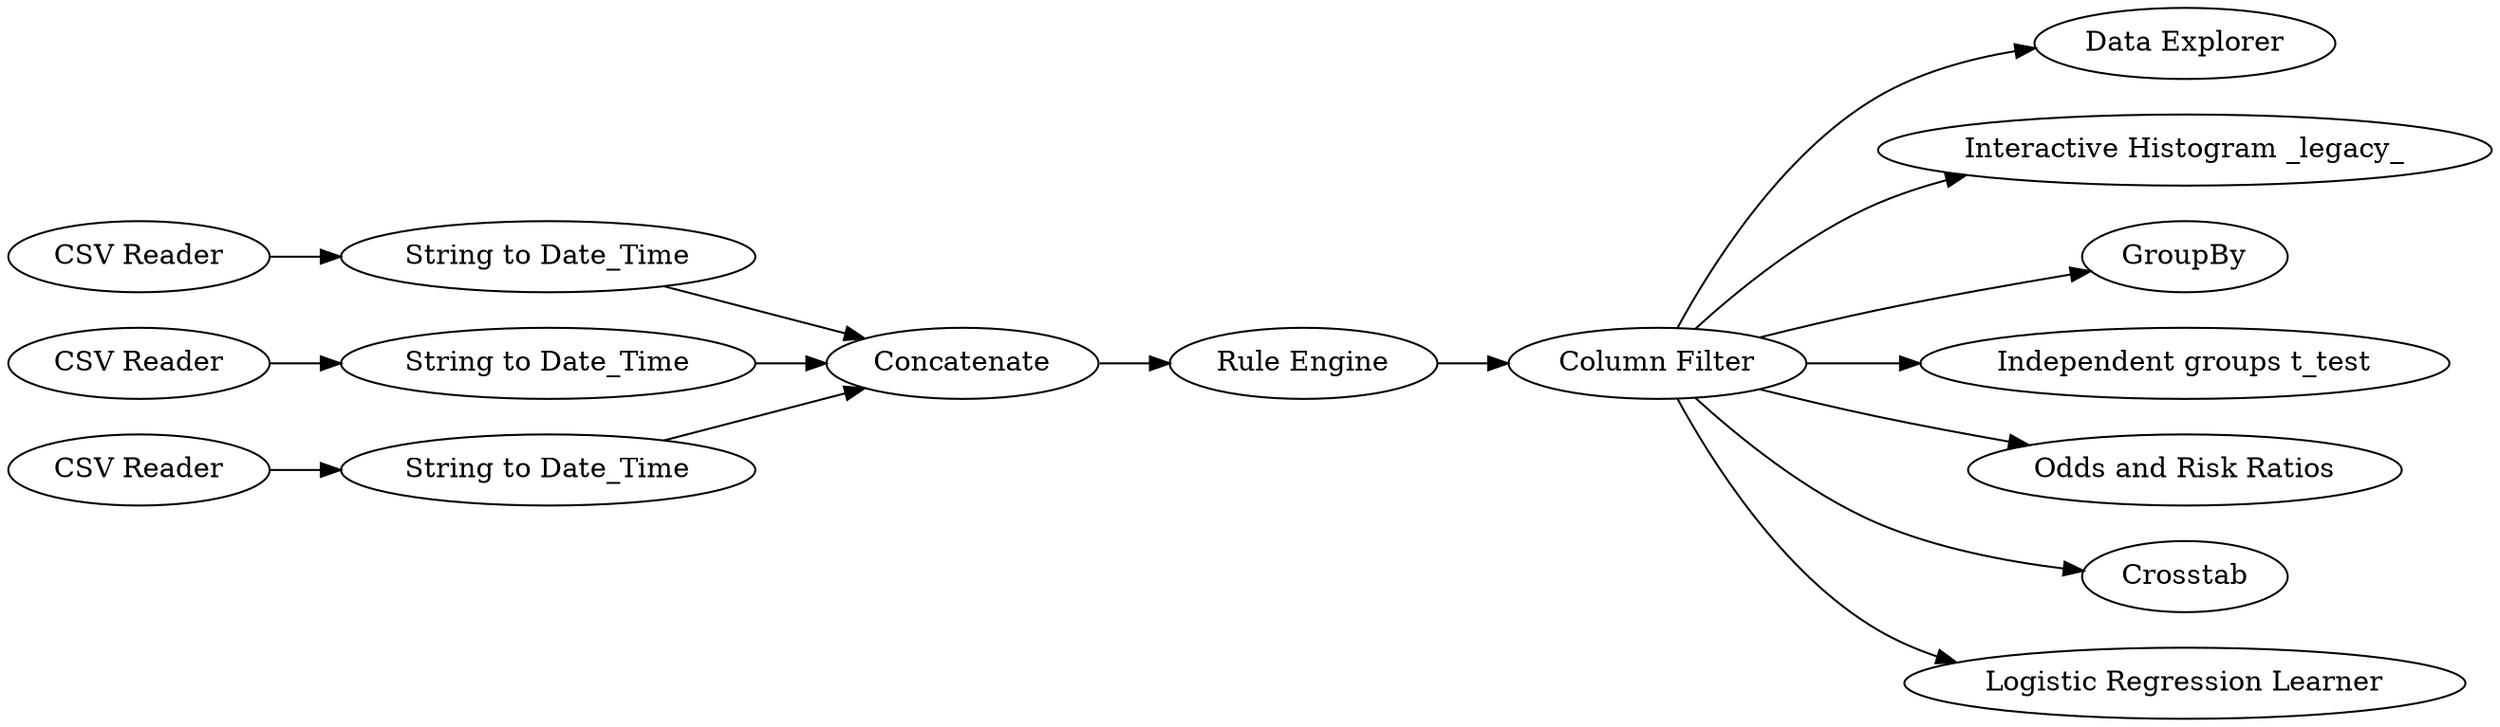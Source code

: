 digraph {
	1 [label="CSV Reader"]
	2 [label="CSV Reader"]
	3 [label="CSV Reader"]
	4 [label="String to Date_Time"]
	5 [label="String to Date_Time"]
	6 [label="String to Date_Time"]
	7 [label=Concatenate]
	8 [label="Rule Engine"]
	10 [label="Data Explorer"]
	11 [label="Column Filter"]
	12 [label="Interactive Histogram _legacy_"]
	13 [label=GroupBy]
	14 [label="Independent groups t_test"]
	16 [label="Odds and Risk Ratios"]
	17 [label=Crosstab]
	18 [label="Logistic Regression Learner"]
	1 -> 4
	2 -> 5
	3 -> 6
	4 -> 7
	5 -> 7
	6 -> 7
	7 -> 8
	8 -> 11
	11 -> 10
	11 -> 14
	11 -> 13
	11 -> 12
	11 -> 18
	11 -> 17
	11 -> 16
	rankdir=LR
}
